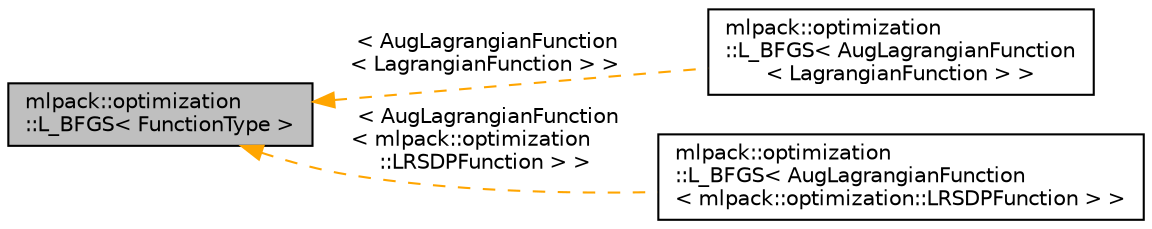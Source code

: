 digraph "mlpack::optimization::L_BFGS&lt; FunctionType &gt;"
{
  edge [fontname="Helvetica",fontsize="10",labelfontname="Helvetica",labelfontsize="10"];
  node [fontname="Helvetica",fontsize="10",shape=record];
  rankdir="LR";
  Node1 [label="mlpack::optimization\l::L_BFGS\< FunctionType \>",height=0.2,width=0.4,color="black", fillcolor="grey75", style="filled" fontcolor="black"];
  Node1 -> Node2 [dir="back",color="orange",fontsize="10",style="dashed",label=" \< AugLagrangianFunction\l\< LagrangianFunction \> \>" ,fontname="Helvetica"];
  Node2 [label="mlpack::optimization\l::L_BFGS\< AugLagrangianFunction\l\< LagrangianFunction \> \>",height=0.2,width=0.4,color="black", fillcolor="white", style="filled",URL="$classmlpack_1_1optimization_1_1L__BFGS.html"];
  Node1 -> Node3 [dir="back",color="orange",fontsize="10",style="dashed",label=" \< AugLagrangianFunction\l\< mlpack::optimization\l::LRSDPFunction \> \>" ,fontname="Helvetica"];
  Node3 [label="mlpack::optimization\l::L_BFGS\< AugLagrangianFunction\l\< mlpack::optimization::LRSDPFunction \> \>",height=0.2,width=0.4,color="black", fillcolor="white", style="filled",URL="$classmlpack_1_1optimization_1_1L__BFGS.html"];
}
